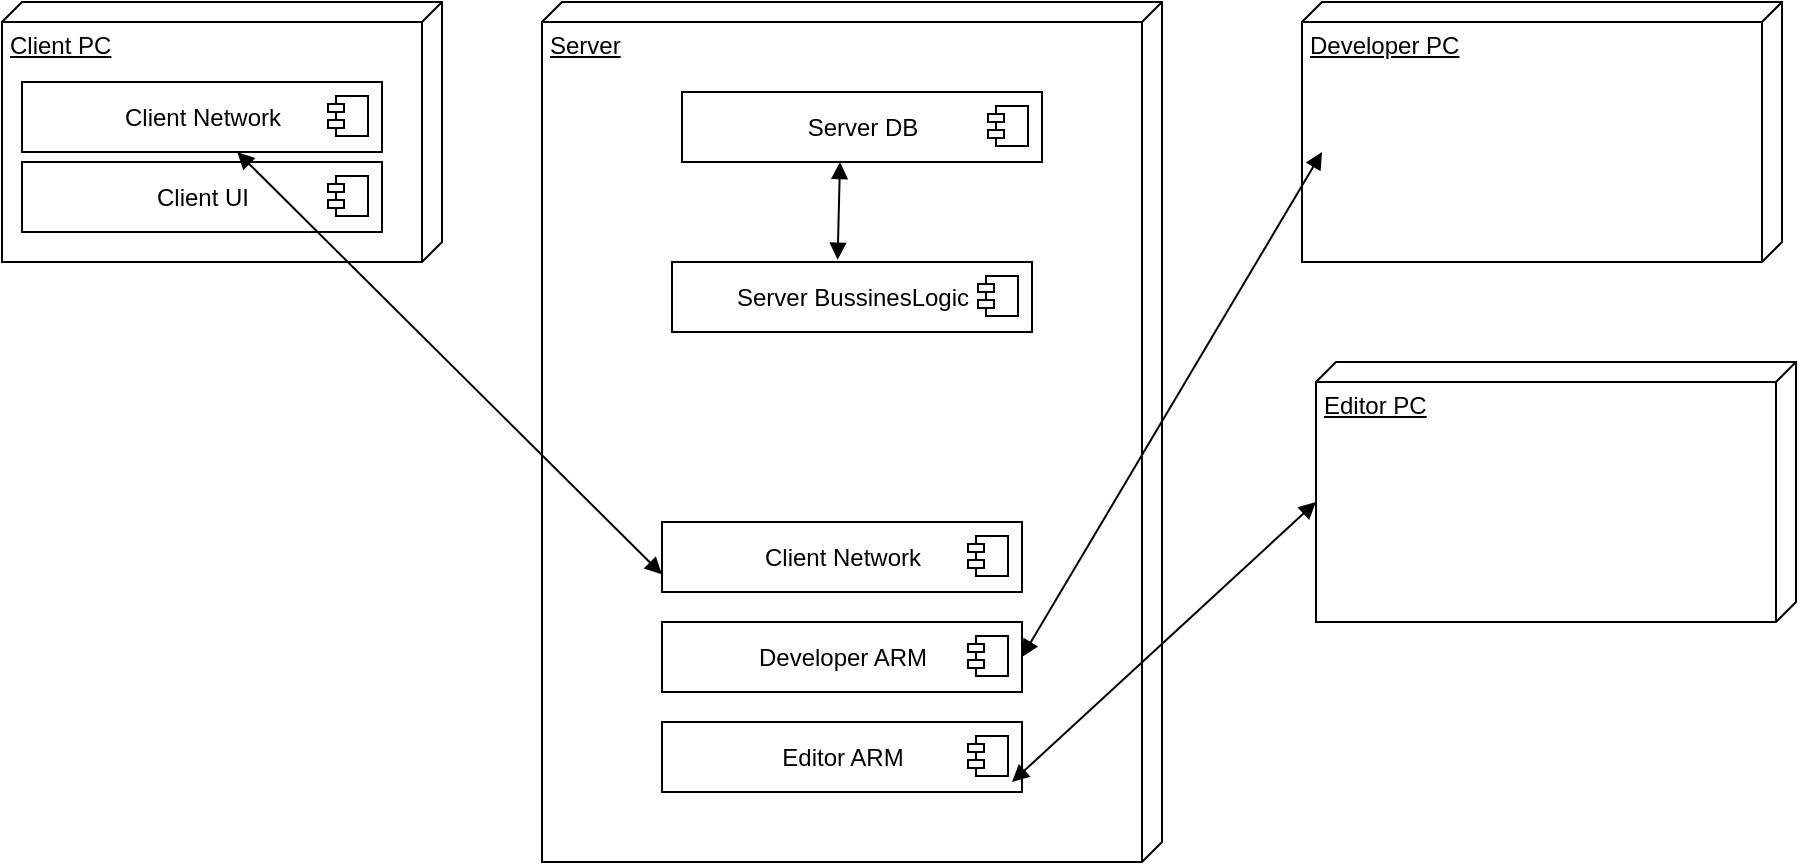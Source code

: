<mxfile version="20.3.1" type="device"><diagram id="cBKFPdThiWkLpjN351Rb" name="Страница 1"><mxGraphModel dx="2131" dy="567" grid="1" gridSize="10" guides="1" tooltips="1" connect="1" arrows="1" fold="1" page="1" pageScale="1" pageWidth="827" pageHeight="1169" math="0" shadow="0"><root><mxCell id="0"/><mxCell id="1" parent="0"/><mxCell id="yDAMcFV6X3lMZr3YILb--1" value="Server" style="verticalAlign=top;align=left;spacingTop=8;spacingLeft=2;spacingRight=12;shape=cube;size=10;direction=south;fontStyle=4;html=1;" vertex="1" parent="1"><mxGeometry x="200" y="90" width="310" height="430" as="geometry"/></mxCell><mxCell id="yDAMcFV6X3lMZr3YILb--2" value="Server DB" style="html=1;dropTarget=0;" vertex="1" parent="1"><mxGeometry x="270" y="135" width="180" height="35" as="geometry"/></mxCell><mxCell id="yDAMcFV6X3lMZr3YILb--3" value="" style="shape=module;jettyWidth=8;jettyHeight=4;" vertex="1" parent="yDAMcFV6X3lMZr3YILb--2"><mxGeometry x="1" width="20" height="20" relative="1" as="geometry"><mxPoint x="-27" y="7" as="offset"/></mxGeometry></mxCell><mxCell id="yDAMcFV6X3lMZr3YILb--4" value="Server BussinesLogic" style="html=1;dropTarget=0;" vertex="1" parent="1"><mxGeometry x="265" y="220" width="180" height="35" as="geometry"/></mxCell><mxCell id="yDAMcFV6X3lMZr3YILb--5" value="" style="shape=module;jettyWidth=8;jettyHeight=4;" vertex="1" parent="yDAMcFV6X3lMZr3YILb--4"><mxGeometry x="1" width="20" height="20" relative="1" as="geometry"><mxPoint x="-27" y="7" as="offset"/></mxGeometry></mxCell><mxCell id="yDAMcFV6X3lMZr3YILb--8" value="Client PC" style="verticalAlign=top;align=left;spacingTop=8;spacingLeft=2;spacingRight=12;shape=cube;size=10;direction=south;fontStyle=4;html=1;" vertex="1" parent="1"><mxGeometry x="-70" y="90" width="220" height="130" as="geometry"/></mxCell><mxCell id="yDAMcFV6X3lMZr3YILb--9" value="Client UI" style="html=1;dropTarget=0;" vertex="1" parent="1"><mxGeometry x="-60" y="170" width="180" height="35" as="geometry"/></mxCell><mxCell id="yDAMcFV6X3lMZr3YILb--10" value="" style="shape=module;jettyWidth=8;jettyHeight=4;" vertex="1" parent="yDAMcFV6X3lMZr3YILb--9"><mxGeometry x="1" width="20" height="20" relative="1" as="geometry"><mxPoint x="-27" y="7" as="offset"/></mxGeometry></mxCell><mxCell id="yDAMcFV6X3lMZr3YILb--11" value="Client Network" style="html=1;dropTarget=0;" vertex="1" parent="1"><mxGeometry x="-60" y="130" width="180" height="35" as="geometry"/></mxCell><mxCell id="yDAMcFV6X3lMZr3YILb--12" value="" style="shape=module;jettyWidth=8;jettyHeight=4;" vertex="1" parent="yDAMcFV6X3lMZr3YILb--11"><mxGeometry x="1" width="20" height="20" relative="1" as="geometry"><mxPoint x="-27" y="7" as="offset"/></mxGeometry></mxCell><mxCell id="yDAMcFV6X3lMZr3YILb--13" value="Client Network" style="html=1;dropTarget=0;" vertex="1" parent="1"><mxGeometry x="260" y="350" width="180" height="35" as="geometry"/></mxCell><mxCell id="yDAMcFV6X3lMZr3YILb--14" value="" style="shape=module;jettyWidth=8;jettyHeight=4;" vertex="1" parent="yDAMcFV6X3lMZr3YILb--13"><mxGeometry x="1" width="20" height="20" relative="1" as="geometry"><mxPoint x="-27" y="7" as="offset"/></mxGeometry></mxCell><mxCell id="yDAMcFV6X3lMZr3YILb--19" value="" style="endArrow=block;startArrow=block;endFill=1;startFill=1;html=1;rounded=0;exitX=0;exitY=0.75;exitDx=0;exitDy=0;" edge="1" parent="1" source="yDAMcFV6X3lMZr3YILb--13" target="yDAMcFV6X3lMZr3YILb--11"><mxGeometry width="160" relative="1" as="geometry"><mxPoint x="410" y="350" as="sourcePoint"/><mxPoint x="570" y="350" as="targetPoint"/></mxGeometry></mxCell><mxCell id="yDAMcFV6X3lMZr3YILb--20" value="Developer PC" style="verticalAlign=top;align=left;spacingTop=8;spacingLeft=2;spacingRight=12;shape=cube;size=10;direction=south;fontStyle=4;html=1;" vertex="1" parent="1"><mxGeometry x="580" y="90" width="240" height="130" as="geometry"/></mxCell><mxCell id="yDAMcFV6X3lMZr3YILb--23" value="Developer ARM" style="html=1;dropTarget=0;" vertex="1" parent="1"><mxGeometry x="260" y="400" width="180" height="35" as="geometry"/></mxCell><mxCell id="yDAMcFV6X3lMZr3YILb--24" value="" style="shape=module;jettyWidth=8;jettyHeight=4;" vertex="1" parent="yDAMcFV6X3lMZr3YILb--23"><mxGeometry x="1" width="20" height="20" relative="1" as="geometry"><mxPoint x="-27" y="7" as="offset"/></mxGeometry></mxCell><mxCell id="yDAMcFV6X3lMZr3YILb--26" value="" style="endArrow=block;startArrow=block;endFill=1;startFill=1;html=1;rounded=0;exitX=0;exitY=0.5;exitDx=0;exitDy=0;entryX=1;entryY=0.5;entryDx=0;entryDy=0;" edge="1" parent="1" target="yDAMcFV6X3lMZr3YILb--23"><mxGeometry width="160" relative="1" as="geometry"><mxPoint x="590" y="165.0" as="sourcePoint"/><mxPoint x="550" y="220" as="targetPoint"/></mxGeometry></mxCell><mxCell id="yDAMcFV6X3lMZr3YILb--27" value="Editor PC" style="verticalAlign=top;align=left;spacingTop=8;spacingLeft=2;spacingRight=12;shape=cube;size=10;direction=south;fontStyle=4;html=1;" vertex="1" parent="1"><mxGeometry x="587" y="270" width="240" height="130" as="geometry"/></mxCell><mxCell id="yDAMcFV6X3lMZr3YILb--28" value="Editor ARM" style="html=1;dropTarget=0;" vertex="1" parent="1"><mxGeometry x="260" y="450" width="180" height="35" as="geometry"/></mxCell><mxCell id="yDAMcFV6X3lMZr3YILb--29" value="" style="shape=module;jettyWidth=8;jettyHeight=4;" vertex="1" parent="yDAMcFV6X3lMZr3YILb--28"><mxGeometry x="1" width="20" height="20" relative="1" as="geometry"><mxPoint x="-27" y="7" as="offset"/></mxGeometry></mxCell><mxCell id="yDAMcFV6X3lMZr3YILb--31" value="" style="endArrow=block;startArrow=block;endFill=1;startFill=1;html=1;rounded=0;exitX=0.46;exitY=-0.032;exitDx=0;exitDy=0;entryX=1;entryY=0.25;entryDx=0;entryDy=0;exitPerimeter=0;" edge="1" parent="1" source="yDAMcFV6X3lMZr3YILb--4"><mxGeometry width="160" relative="1" as="geometry"><mxPoint x="479" y="173.75" as="sourcePoint"/><mxPoint x="349" y="170.0" as="targetPoint"/></mxGeometry></mxCell><mxCell id="yDAMcFV6X3lMZr3YILb--32" value="" style="endArrow=block;startArrow=block;endFill=1;startFill=1;html=1;rounded=0;exitX=0;exitY=0;exitDx=70;exitDy=240;entryX=1;entryY=0.5;entryDx=0;entryDy=0;exitPerimeter=0;" edge="1" parent="1" source="yDAMcFV6X3lMZr3YILb--27"><mxGeometry width="160" relative="1" as="geometry"><mxPoint x="580" y="407.5" as="sourcePoint"/><mxPoint x="435" y="480.0" as="targetPoint"/></mxGeometry></mxCell></root></mxGraphModel></diagram></mxfile>